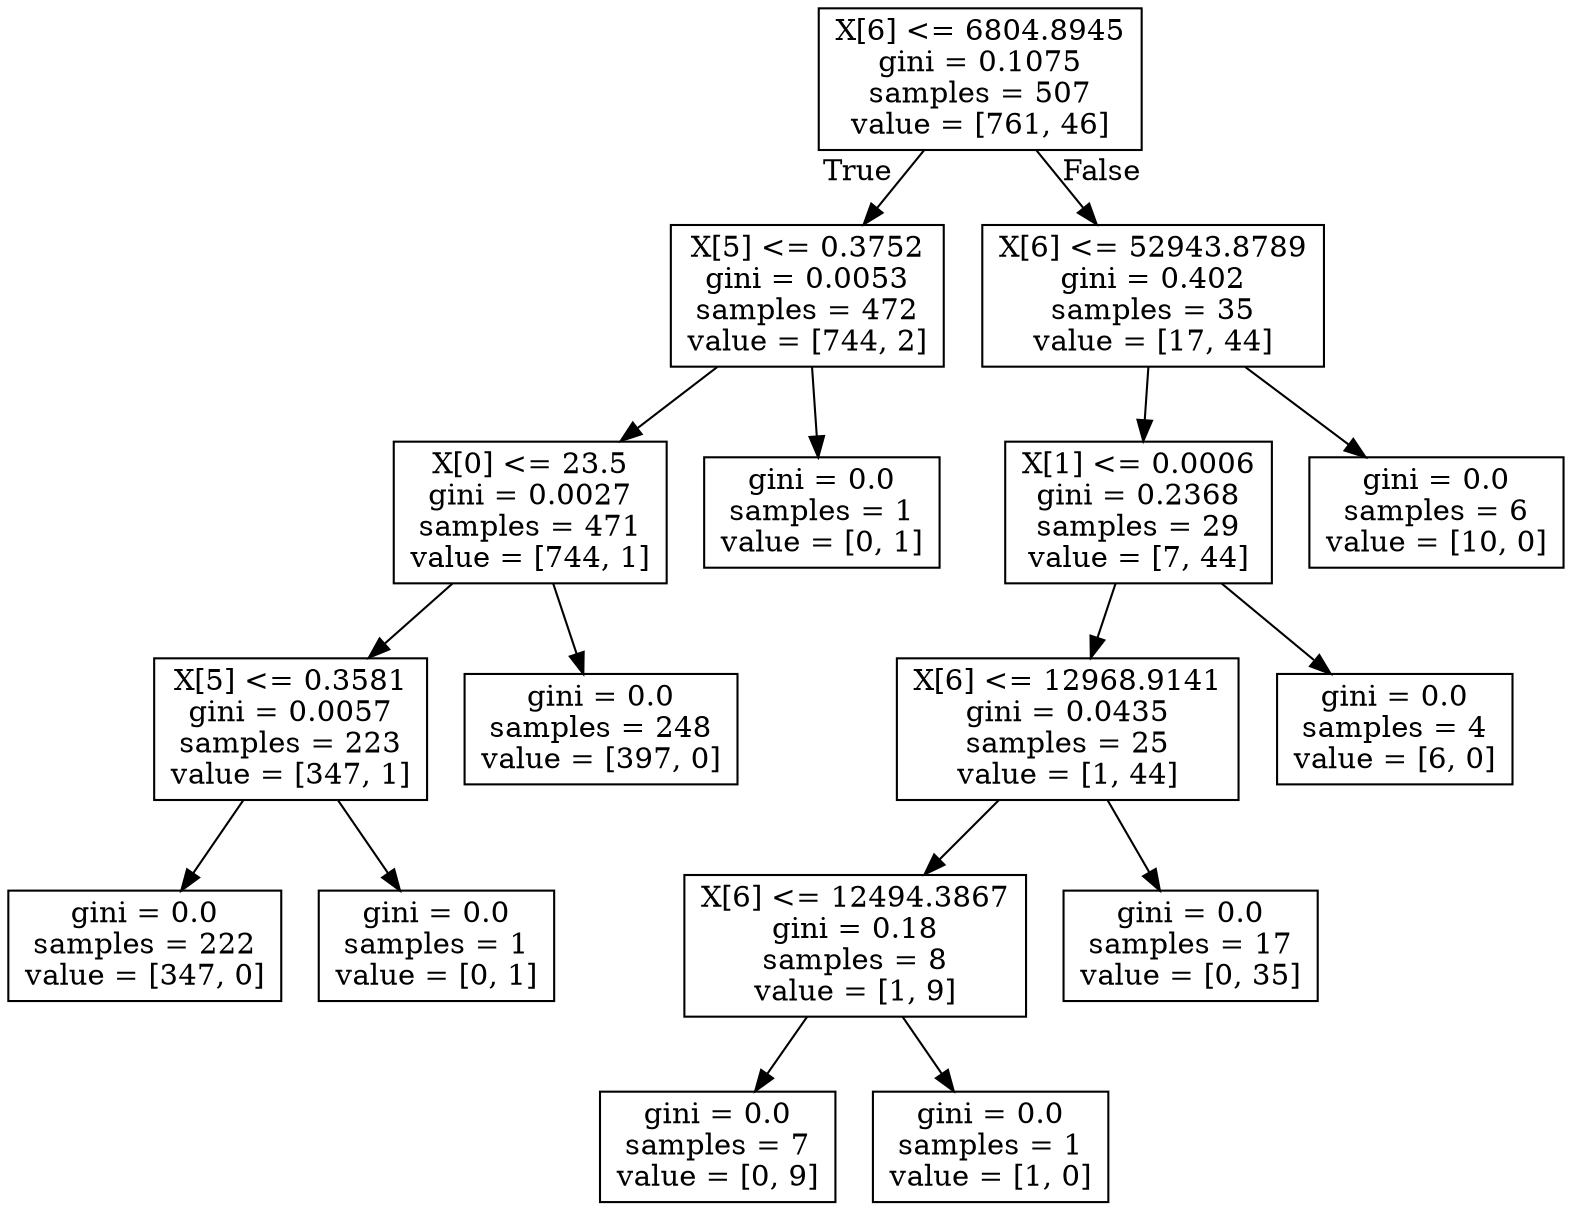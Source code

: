 digraph Tree {
node [shape=box] ;
0 [label="X[6] <= 6804.8945\ngini = 0.1075\nsamples = 507\nvalue = [761, 46]"] ;
1 [label="X[5] <= 0.3752\ngini = 0.0053\nsamples = 472\nvalue = [744, 2]"] ;
0 -> 1 [labeldistance=2.5, labelangle=45, headlabel="True"] ;
2 [label="X[0] <= 23.5\ngini = 0.0027\nsamples = 471\nvalue = [744, 1]"] ;
1 -> 2 ;
3 [label="X[5] <= 0.3581\ngini = 0.0057\nsamples = 223\nvalue = [347, 1]"] ;
2 -> 3 ;
4 [label="gini = 0.0\nsamples = 222\nvalue = [347, 0]"] ;
3 -> 4 ;
5 [label="gini = 0.0\nsamples = 1\nvalue = [0, 1]"] ;
3 -> 5 ;
6 [label="gini = 0.0\nsamples = 248\nvalue = [397, 0]"] ;
2 -> 6 ;
7 [label="gini = 0.0\nsamples = 1\nvalue = [0, 1]"] ;
1 -> 7 ;
8 [label="X[6] <= 52943.8789\ngini = 0.402\nsamples = 35\nvalue = [17, 44]"] ;
0 -> 8 [labeldistance=2.5, labelangle=-45, headlabel="False"] ;
9 [label="X[1] <= 0.0006\ngini = 0.2368\nsamples = 29\nvalue = [7, 44]"] ;
8 -> 9 ;
10 [label="X[6] <= 12968.9141\ngini = 0.0435\nsamples = 25\nvalue = [1, 44]"] ;
9 -> 10 ;
11 [label="X[6] <= 12494.3867\ngini = 0.18\nsamples = 8\nvalue = [1, 9]"] ;
10 -> 11 ;
12 [label="gini = 0.0\nsamples = 7\nvalue = [0, 9]"] ;
11 -> 12 ;
13 [label="gini = 0.0\nsamples = 1\nvalue = [1, 0]"] ;
11 -> 13 ;
14 [label="gini = 0.0\nsamples = 17\nvalue = [0, 35]"] ;
10 -> 14 ;
15 [label="gini = 0.0\nsamples = 4\nvalue = [6, 0]"] ;
9 -> 15 ;
16 [label="gini = 0.0\nsamples = 6\nvalue = [10, 0]"] ;
8 -> 16 ;
}